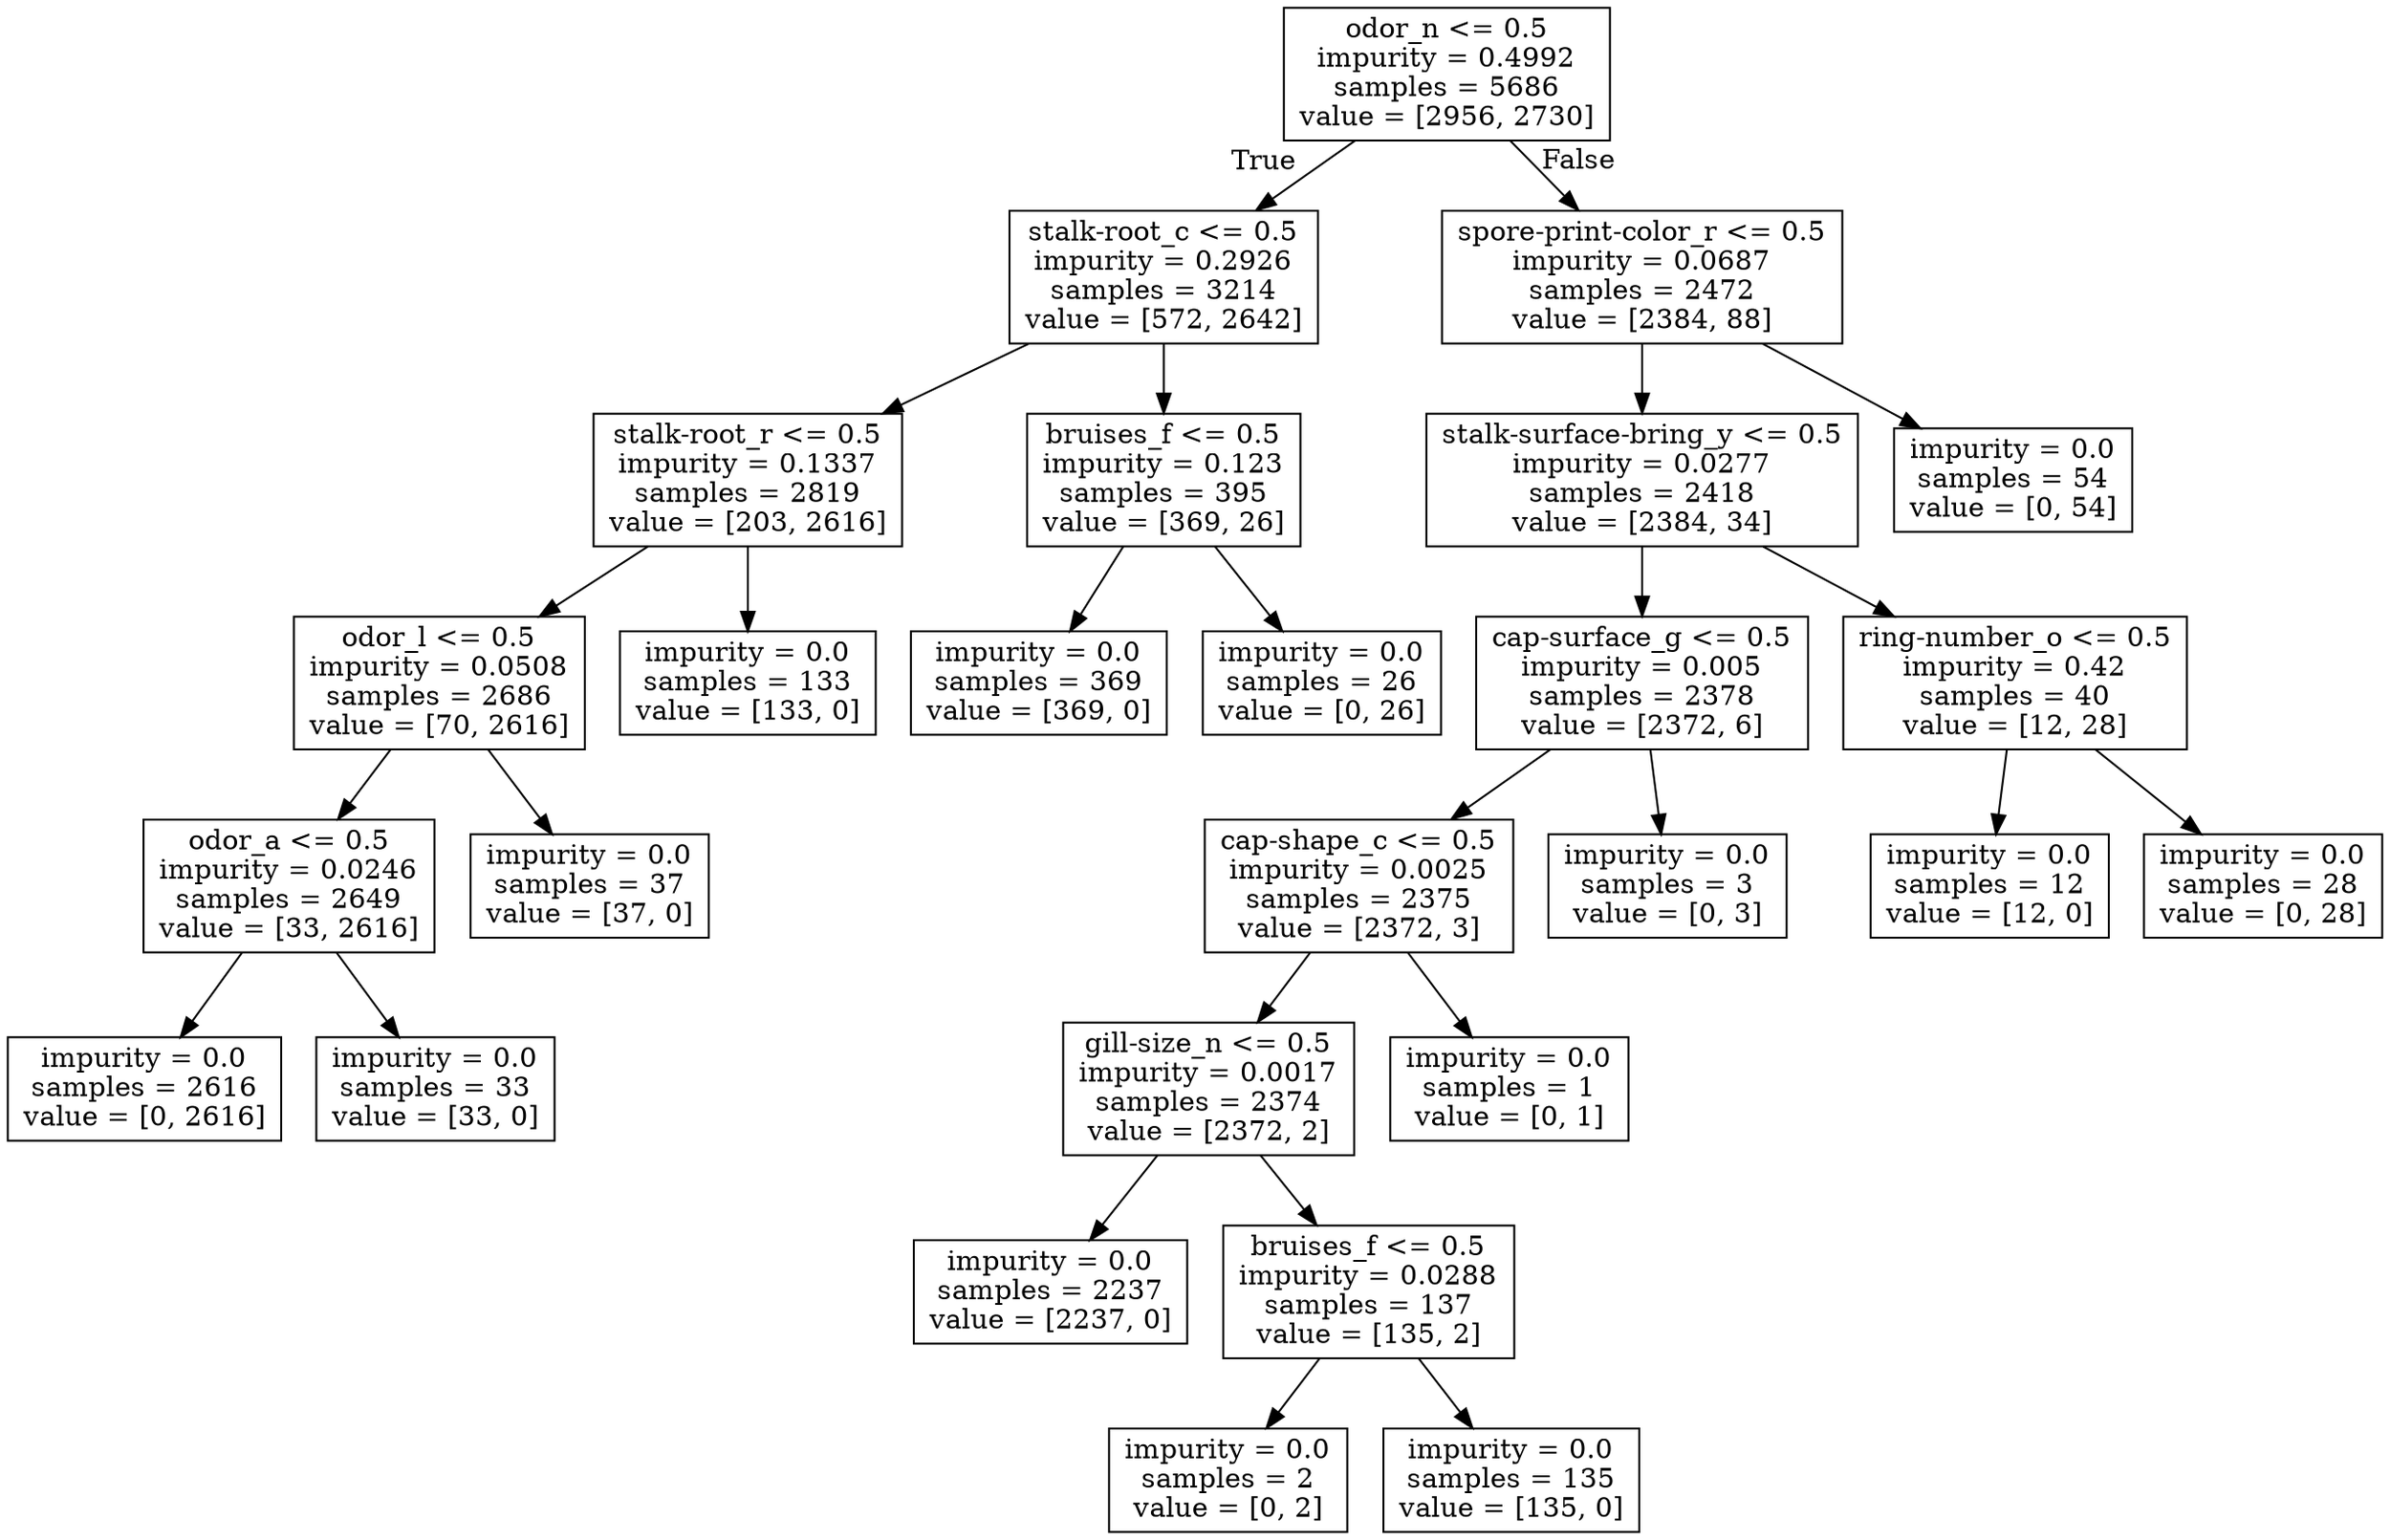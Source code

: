 digraph Tree {
node [shape=box] ;
0 [label="odor_n <= 0.5\nimpurity = 0.4992\nsamples = 5686\nvalue = [2956, 2730]"] ;
1 [label="stalk-root_c <= 0.5\nimpurity = 0.2926\nsamples = 3214\nvalue = [572, 2642]"] ;
0 -> 1 [labeldistance=2.5, labelangle=45, headlabel="True"] ;
2 [label="stalk-root_r <= 0.5\nimpurity = 0.1337\nsamples = 2819\nvalue = [203, 2616]"] ;
1 -> 2 ;
3 [label="odor_l <= 0.5\nimpurity = 0.0508\nsamples = 2686\nvalue = [70, 2616]"] ;
2 -> 3 ;
4 [label="odor_a <= 0.5\nimpurity = 0.0246\nsamples = 2649\nvalue = [33, 2616]"] ;
3 -> 4 ;
5 [label="impurity = 0.0\nsamples = 2616\nvalue = [0, 2616]"] ;
4 -> 5 ;
6 [label="impurity = 0.0\nsamples = 33\nvalue = [33, 0]"] ;
4 -> 6 ;
7 [label="impurity = 0.0\nsamples = 37\nvalue = [37, 0]"] ;
3 -> 7 ;
8 [label="impurity = 0.0\nsamples = 133\nvalue = [133, 0]"] ;
2 -> 8 ;
9 [label="bruises_f <= 0.5\nimpurity = 0.123\nsamples = 395\nvalue = [369, 26]"] ;
1 -> 9 ;
10 [label="impurity = 0.0\nsamples = 369\nvalue = [369, 0]"] ;
9 -> 10 ;
11 [label="impurity = 0.0\nsamples = 26\nvalue = [0, 26]"] ;
9 -> 11 ;
12 [label="spore-print-color_r <= 0.5\nimpurity = 0.0687\nsamples = 2472\nvalue = [2384, 88]"] ;
0 -> 12 [labeldistance=2.5, labelangle=-45, headlabel="False"] ;
13 [label="stalk-surface-bring_y <= 0.5\nimpurity = 0.0277\nsamples = 2418\nvalue = [2384, 34]"] ;
12 -> 13 ;
14 [label="cap-surface_g <= 0.5\nimpurity = 0.005\nsamples = 2378\nvalue = [2372, 6]"] ;
13 -> 14 ;
15 [label="cap-shape_c <= 0.5\nimpurity = 0.0025\nsamples = 2375\nvalue = [2372, 3]"] ;
14 -> 15 ;
16 [label="gill-size_n <= 0.5\nimpurity = 0.0017\nsamples = 2374\nvalue = [2372, 2]"] ;
15 -> 16 ;
17 [label="impurity = 0.0\nsamples = 2237\nvalue = [2237, 0]"] ;
16 -> 17 ;
18 [label="bruises_f <= 0.5\nimpurity = 0.0288\nsamples = 137\nvalue = [135, 2]"] ;
16 -> 18 ;
19 [label="impurity = 0.0\nsamples = 2\nvalue = [0, 2]"] ;
18 -> 19 ;
20 [label="impurity = 0.0\nsamples = 135\nvalue = [135, 0]"] ;
18 -> 20 ;
21 [label="impurity = 0.0\nsamples = 1\nvalue = [0, 1]"] ;
15 -> 21 ;
22 [label="impurity = 0.0\nsamples = 3\nvalue = [0, 3]"] ;
14 -> 22 ;
23 [label="ring-number_o <= 0.5\nimpurity = 0.42\nsamples = 40\nvalue = [12, 28]"] ;
13 -> 23 ;
24 [label="impurity = 0.0\nsamples = 12\nvalue = [12, 0]"] ;
23 -> 24 ;
25 [label="impurity = 0.0\nsamples = 28\nvalue = [0, 28]"] ;
23 -> 25 ;
26 [label="impurity = 0.0\nsamples = 54\nvalue = [0, 54]"] ;
12 -> 26 ;
}